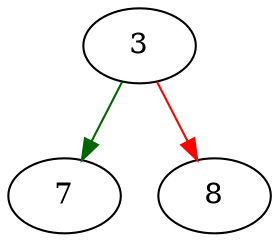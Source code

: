 strict digraph "quotearg_style_mem" {
	// Node definitions.
	3 [entry=true];
	7;
	8;

	// Edge definitions.
	3 -> 7 [
		color=darkgreen
		cond=true
	];
	3 -> 8 [
		color=red
		cond=false
	];
}